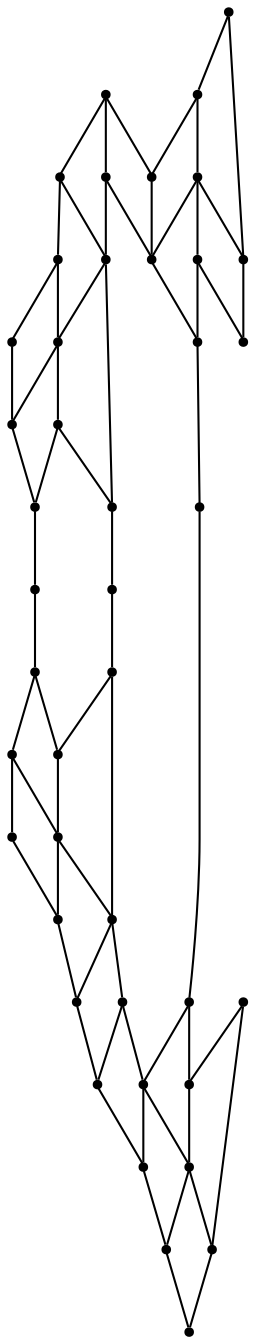 graph {
  node [shape=point,comment="{\"directed\":false,\"doi\":\"10.1007/11618058_3\",\"figure\":\"4 (16)\"}"]

  v0 [pos="1585.3230605014535,2414.2565985982733"]
  v1 [pos="1581.470198946221,2394.0878491068997"]
  v2 [pos="1571.7329623909884,2420.4524298971014"]
  v3 [pos="1573.0895303415696,2353.7690421407538"]
  v4 [pos="1569.0199536700584,2402.783642258755"]
  v5 [pos="1563.785724018895,2294.3482657735663"]
  v6 [pos="1558.027289244186,2366.4461076721664"]
  v7 [pos="1544.9415879360465,2429.5899014140286"]
  v8 [pos="1549.2538562863374,2417.6232596700506"]
  v9 [pos="1548.1202988735465,2235.165971563768"]
  v10 [pos="1555.279910065407,2295.095119919888"]
  v11 [pos="1520.4161518895348,2406.15036690882"]
  v12 [pos="1530.11796875,2225.3961503967757"]
  v13 [pos="1537.4276526162791,2194.1295564636703"]
  v14 [pos="1530.6087254723839,2173.346132086229"]
  v15 [pos="1521.7830850290698,2187.3774787252264"]
  v16 [pos="1512.8105196220931,2168.657614833625"]
  v17 [pos="1484.3000499636628,2193.558623439582"]
  v18 [pos="1496.7752861555232,2175.679455247036"]
  v19 [pos="1443.842555414244,2421.5003272359686"]
  v20 [pos="1477.0674373183138,2161.95239429326"]
  v21 [pos="1420.217301053779,2193.2378709778304"]
  v22 [pos="1416.683343931686,2159.0961397156234"]
  v23 [pos="1365.7498546511629,2422.1534034078436"]
  v24 [pos="1357.5566497093023,2206.6732347473617"]
  v25 [pos="1358.1610101744186,2174.2545386617494"]
  v26 [pos="1339.871125545058,2439.2878791158514"]
  v27 [pos="1320.800894803779,2390.990887131802"]
  v28 [pos="1341.683952579942,2191.7273780172186"]
  v29 [pos="1324.550581395349,2188.1368577942367"]
  v30 [pos="1319.229773800872,2247.215964443"]
  v31 [pos="1346.5421102834302,2450.119076218716"]
  v32 [pos="1318.4483466569768,2446.6587007507796"]
  v33 [pos="1319.6006313590115,2208.296134120734"]
  v34 [pos="1317.4856876816862,2428.8087149923163"]
  v35 [pos="1308.0891351744185,2196.370118902635"]
  v36 [pos="1308.8778115915698,2320.5898861552396"]
  v37 [pos="1303.4622865188953,2381.6670040751615"]
  v38 [pos="1305.6710256177325,2218.1086798971014"]
  v39 [pos="1303.6122320130814,2260.4648530945296"]
  v40 [pos="1303.878992550872,2443.377361741177"]
  v41 [pos="1303.5175145348837,2422.8481869364896"]
  v42 [pos="1300.400199854651,2321.600272304328"]

  v42 -- v39 [id="-3",pos="1300.400199854651,2321.600272304328 1303.6122320130814,2260.4648530945296 1303.6122320130814,2260.4648530945296 1303.6122320130814,2260.4648530945296"]
  v42 -- v37 [id="-4",pos="1300.400199854651,2321.600272304328 1303.4622865188953,2381.6670040751615 1303.4622865188953,2381.6670040751615 1303.4622865188953,2381.6670040751615"]
  v42 -- v36 [id="-6",pos="1300.400199854651,2321.600272304328 1308.8778115915698,2320.5898861552396 1308.8778115915698,2320.5898861552396 1308.8778115915698,2320.5898861552396"]
  v41 -- v37 [id="-10",pos="1303.5175145348837,2422.8481869364896 1303.4622865188953,2381.6670040751615 1303.4622865188953,2381.6670040751615 1303.4622865188953,2381.6670040751615"]
  v39 -- v38 [id="-13",pos="1303.6122320130814,2260.4648530945296 1305.6710256177325,2218.1086798971014 1305.6710256177325,2218.1086798971014 1305.6710256177325,2218.1086798971014"]
  v40 -- v41 [id="-14",pos="1303.878992550872,2443.377361741177 1303.5175145348837,2422.8481869364896 1303.5175145348837,2422.8481869364896 1303.5175145348837,2422.8481869364896"]
  v39 -- v30 [id="-22",pos="1303.6122320130814,2260.4648530945296 1319.229773800872,2247.215964443 1319.229773800872,2247.215964443 1319.229773800872,2247.215964443"]
  v37 -- v27 [id="-25",pos="1303.4622865188953,2381.6670040751615 1320.800894803779,2390.990887131802 1320.800894803779,2390.990887131802 1320.800894803779,2390.990887131802"]
  v41 -- v34 [id="-28",pos="1303.5175145348837,2422.8481869364896 1317.4856876816862,2428.8087149923163 1317.4856876816862,2428.8087149923163 1317.4856876816862,2428.8087149923163"]
  v38 -- v35 [id="-29",pos="1305.6710256177325,2218.1086798971014 1308.0891351744185,2196.370118902635 1308.0891351744185,2196.370118902635 1308.0891351744185,2196.370118902635"]
  v40 -- v32 [id="-31",pos="1303.878992550872,2443.377361741177 1318.4483466569768,2446.6587007507796 1318.4483466569768,2446.6587007507796 1318.4483466569768,2446.6587007507796"]
  v38 -- v33 [id="-34",pos="1305.6710256177325,2218.1086798971014 1319.6006313590115,2208.296134120734 1319.6006313590115,2208.296134120734 1319.6006313590115,2208.296134120734"]
  v36 -- v30 [id="-40",pos="1308.8778115915698,2320.5898861552396 1319.229773800872,2247.215964443 1319.229773800872,2247.215964443 1319.229773800872,2247.215964443"]
  v35 -- v29 [id="-43",pos="1308.0891351744185,2196.370118902635 1324.550581395349,2188.1368577942367 1324.550581395349,2188.1368577942367 1324.550581395349,2188.1368577942367"]
  v36 -- v27 [id="-44",pos="1308.8778115915698,2320.5898861552396 1320.800894803779,2390.990887131802 1320.800894803779,2390.990887131802 1320.800894803779,2390.990887131802"]
  v34 -- v27 [id="-51",pos="1317.4856876816862,2428.8087149923163 1320.800894803779,2390.990887131802 1320.800894803779,2390.990887131802 1320.800894803779,2390.990887131802"]
  v34 -- v32 [id="-53",pos="1317.4856876816862,2428.8087149923163 1318.4483466569768,2446.6587007507796 1318.4483466569768,2446.6587007507796 1318.4483466569768,2446.6587007507796"]
  v30 -- v33 [id="-61",pos="1319.229773800872,2247.215964443 1319.6006313590115,2208.296134120734 1319.6006313590115,2208.296134120734 1319.6006313590115,2208.296134120734"]
  v34 -- v26 [id="-65",pos="1317.4856876816862,2428.8087149923163 1339.871125545058,2439.2878791158514 1339.871125545058,2439.2878791158514 1339.871125545058,2439.2878791158514"]
  v33 -- v29 [id="-69",pos="1319.6006313590115,2208.296134120734 1324.550581395349,2188.1368577942367 1324.550581395349,2188.1368577942367 1324.550581395349,2188.1368577942367"]
  v30 -- v24 [id="-73",pos="1319.229773800872,2247.215964443 1357.5566497093023,2206.6732347473617 1357.5566497093023,2206.6732347473617 1357.5566497093023,2206.6732347473617"]
  v32 -- v31 [id="-74",pos="1318.4483466569768,2446.6587007507796 1346.5421102834302,2450.119076218716 1346.5421102834302,2450.119076218716 1346.5421102834302,2450.119076218716"]
  v33 -- v28 [id="-78",pos="1319.6006313590115,2208.296134120734 1341.683952579942,2191.7273780172186 1341.683952579942,2191.7273780172186 1341.683952579942,2191.7273780172186"]
  v27 -- v23 [id="-83",pos="1320.800894803779,2390.990887131802 1365.7498546511629,2422.1534034078436 1365.7498546511629,2422.1534034078436 1365.7498546511629,2422.1534034078436"]
  v29 -- v25 [id="-88",pos="1324.550581395349,2188.1368577942367 1358.1610101744186,2174.2545386617494 1358.1610101744186,2174.2545386617494 1358.1610101744186,2174.2545386617494"]
  v26 -- v31 [id="-95",pos="1339.871125545058,2439.2878791158514 1346.5421102834302,2450.119076218716 1346.5421102834302,2450.119076218716 1346.5421102834302,2450.119076218716"]
  v26 -- v23 [id="-96",pos="1339.871125545058,2439.2878791158514 1365.7498546511629,2422.1534034078436 1365.7498546511629,2422.1534034078436 1365.7498546511629,2422.1534034078436"]
  v28 -- v25 [id="-98",pos="1341.683952579942,2191.7273780172186 1358.1610101744186,2174.2545386617494 1358.1610101744186,2174.2545386617494 1358.1610101744186,2174.2545386617494"]
  v28 -- v24 [id="-101",pos="1341.683952579942,2191.7273780172186 1357.5566497093023,2206.6732347473617 1357.5566497093023,2206.6732347473617 1357.5566497093023,2206.6732347473617"]
  v24 -- v21 [id="-114",pos="1357.5566497093023,2206.6732347473617 1420.217301053779,2193.2378709778304 1420.217301053779,2193.2378709778304 1420.217301053779,2193.2378709778304"]
  v25 -- v22 [id="-116",pos="1358.1610101744186,2174.2545386617494 1416.683343931686,2159.0961397156234 1416.683343931686,2159.0961397156234 1416.683343931686,2159.0961397156234"]
  v23 -- v19 [id="-122",pos="1365.7498546511629,2422.1534034078436 1443.842555414244,2421.5003272359686 1443.842555414244,2421.5003272359686 1443.842555414244,2421.5003272359686"]
  v22 -- v20 [id="-128",pos="1416.683343931686,2159.0961397156234 1477.0674373183138,2161.95239429326 1477.0674373183138,2161.95239429326 1477.0674373183138,2161.95239429326"]
  v21 -- v17 [id="-131",pos="1420.217301053779,2193.2378709778304 1484.3000499636628,2193.558623439582 1484.3000499636628,2193.558623439582 1484.3000499636628,2193.558623439582"]
  v19 -- v11 [id="-134",pos="1443.842555414244,2421.5003272359686 1520.4161518895348,2406.15036690882 1520.4161518895348,2406.15036690882 1520.4161518895348,2406.15036690882"]
  v20 -- v18 [id="-139",pos="1477.0674373183138,2161.95239429326 1496.7752861555232,2175.679455247036 1496.7752861555232,2175.679455247036 1496.7752861555232,2175.679455247036"]
  v20 -- v16 [id="-141",pos="1477.0674373183138,2161.95239429326 1512.8105196220931,2168.657614833625 1512.8105196220931,2168.657614833625 1512.8105196220931,2168.657614833625"]
  v17 -- v18 [id="-144",pos="1484.3000499636628,2193.558623439582 1496.7752861555232,2175.679455247036 1496.7752861555232,2175.679455247036 1496.7752861555232,2175.679455247036"]
  v17 -- v12 [id="-147",pos="1484.3000499636628,2193.558623439582 1530.11796875,2225.3961503967757 1530.11796875,2225.3961503967757 1530.11796875,2225.3961503967757"]
  v18 -- v15 [id="-153",pos="1496.7752861555232,2175.679455247036 1521.7830850290698,2187.3774787252264 1521.7830850290698,2187.3774787252264 1521.7830850290698,2187.3774787252264"]
  v16 -- v15 [id="-157",pos="1512.8105196220931,2168.657614833625 1521.7830850290698,2187.3774787252264 1521.7830850290698,2187.3774787252264 1521.7830850290698,2187.3774787252264"]
  v16 -- v14 [id="-159",pos="1512.8105196220931,2168.657614833625 1530.6087254723839,2173.346132086229 1530.6087254723839,2173.346132086229 1530.6087254723839,2173.346132086229"]
  v11 -- v6 [id="-166",pos="1520.4161518895348,2406.15036690882 1558.027289244186,2366.4461076721664 1558.027289244186,2366.4461076721664 1558.027289244186,2366.4461076721664"]
  v11 -- v8 [id="-170",pos="1520.4161518895348,2406.15036690882 1549.2538562863374,2417.6232596700506 1549.2538562863374,2417.6232596700506 1549.2538562863374,2417.6232596700506"]
  v15 -- v12 [id="-171",pos="1521.7830850290698,2187.3774787252264 1530.11796875,2225.3961503967757 1530.11796875,2225.3961503967757 1530.11796875,2225.3961503967757"]
  v15 -- v13 [id="-173",pos="1521.7830850290698,2187.3774787252264 1537.4276526162791,2194.1295564636703 1537.4276526162791,2194.1295564636703 1537.4276526162791,2194.1295564636703"]
  v12 -- v10 [id="-182",pos="1530.11796875,2225.3961503967757 1555.279910065407,2295.095119919888 1555.279910065407,2295.095119919888 1555.279910065407,2295.095119919888"]
  v14 -- v13 [id="-183",pos="1530.6087254723839,2173.346132086229 1537.4276526162791,2194.1295564636703 1537.4276526162791,2194.1295564636703 1537.4276526162791,2194.1295564636703"]
  v12 -- v9 [id="-185",pos="1530.11796875,2225.3961503967757 1548.1202988735465,2235.165971563768 1548.1202988735465,2235.165971563768 1548.1202988735465,2235.165971563768"]
  v13 -- v9 [id="-191",pos="1537.4276526162791,2194.1295564636703 1548.1202988735465,2235.165971563768 1548.1202988735465,2235.165971563768 1548.1202988735465,2235.165971563768"]
  v7 -- v8 [id="-192",pos="1544.9415879360465,2429.5899014140286 1549.2538562863374,2417.6232596700506 1549.2538562863374,2417.6232596700506 1549.2538562863374,2417.6232596700506"]
  v7 -- v2 [id="-195",pos="1544.9415879360465,2429.5899014140286 1571.7329623909884,2420.4524298971014 1571.7329623909884,2420.4524298971014 1571.7329623909884,2420.4524298971014"]
  v9 -- v5 [id="-204",pos="1548.1202988735465,2235.165971563768 1563.785724018895,2294.3482657735663 1563.785724018895,2294.3482657735663 1563.785724018895,2294.3482657735663"]
  v8 -- v4 [id="-206",pos="1549.2538562863374,2417.6232596700506 1569.0199536700584,2402.783642258755 1569.0199536700584,2402.783642258755 1569.0199536700584,2402.783642258755"]
  v10 -- v6 [id="-211",pos="1555.279910065407,2295.095119919888 1558.027289244186,2366.4461076721664 1558.027289244186,2366.4461076721664 1558.027289244186,2366.4461076721664"]
  v10 -- v5 [id="-213",pos="1555.279910065407,2295.095119919888 1563.785724018895,2294.3482657735663 1563.785724018895,2294.3482657735663 1563.785724018895,2294.3482657735663"]
  v6 -- v4 [id="-219",pos="1558.027289244186,2366.4461076721664 1569.0199536700584,2402.783642258755 1569.0199536700584,2402.783642258755 1569.0199536700584,2402.783642258755"]
  v6 -- v3 [id="-220",pos="1558.027289244186,2366.4461076721664 1573.0895303415696,2353.7690421407538 1573.0895303415696,2353.7690421407538 1573.0895303415696,2353.7690421407538"]
  v5 -- v3 [id="-227",pos="1563.785724018895,2294.3482657735663 1573.0895303415696,2353.7690421407538 1573.0895303415696,2353.7690421407538 1573.0895303415696,2353.7690421407538"]
  v4 -- v2 [id="-233",pos="1569.0199536700584,2402.783642258755 1571.7329623909884,2420.4524298971014 1571.7329623909884,2420.4524298971014 1571.7329623909884,2420.4524298971014"]
  v4 -- v1 [id="-236",pos="1569.0199536700584,2402.783642258755 1581.470198946221,2394.0878491068997 1581.470198946221,2394.0878491068997 1581.470198946221,2394.0878491068997"]
  v2 -- v0 [id="-245",pos="1571.7329623909884,2420.4524298971014 1585.3230605014535,2414.2565985982733 1585.3230605014535,2414.2565985982733 1585.3230605014535,2414.2565985982733"]
  v3 -- v1 [id="-247",pos="1573.0895303415696,2353.7690421407538 1581.470198946221,2394.0878491068997 1581.470198946221,2394.0878491068997 1581.470198946221,2394.0878491068997"]
  v1 -- v0 [id="-253",pos="1581.470198946221,2394.0878491068997 1585.3230605014535,2414.2565985982733 1585.3230605014535,2414.2565985982733 1585.3230605014535,2414.2565985982733"]
}